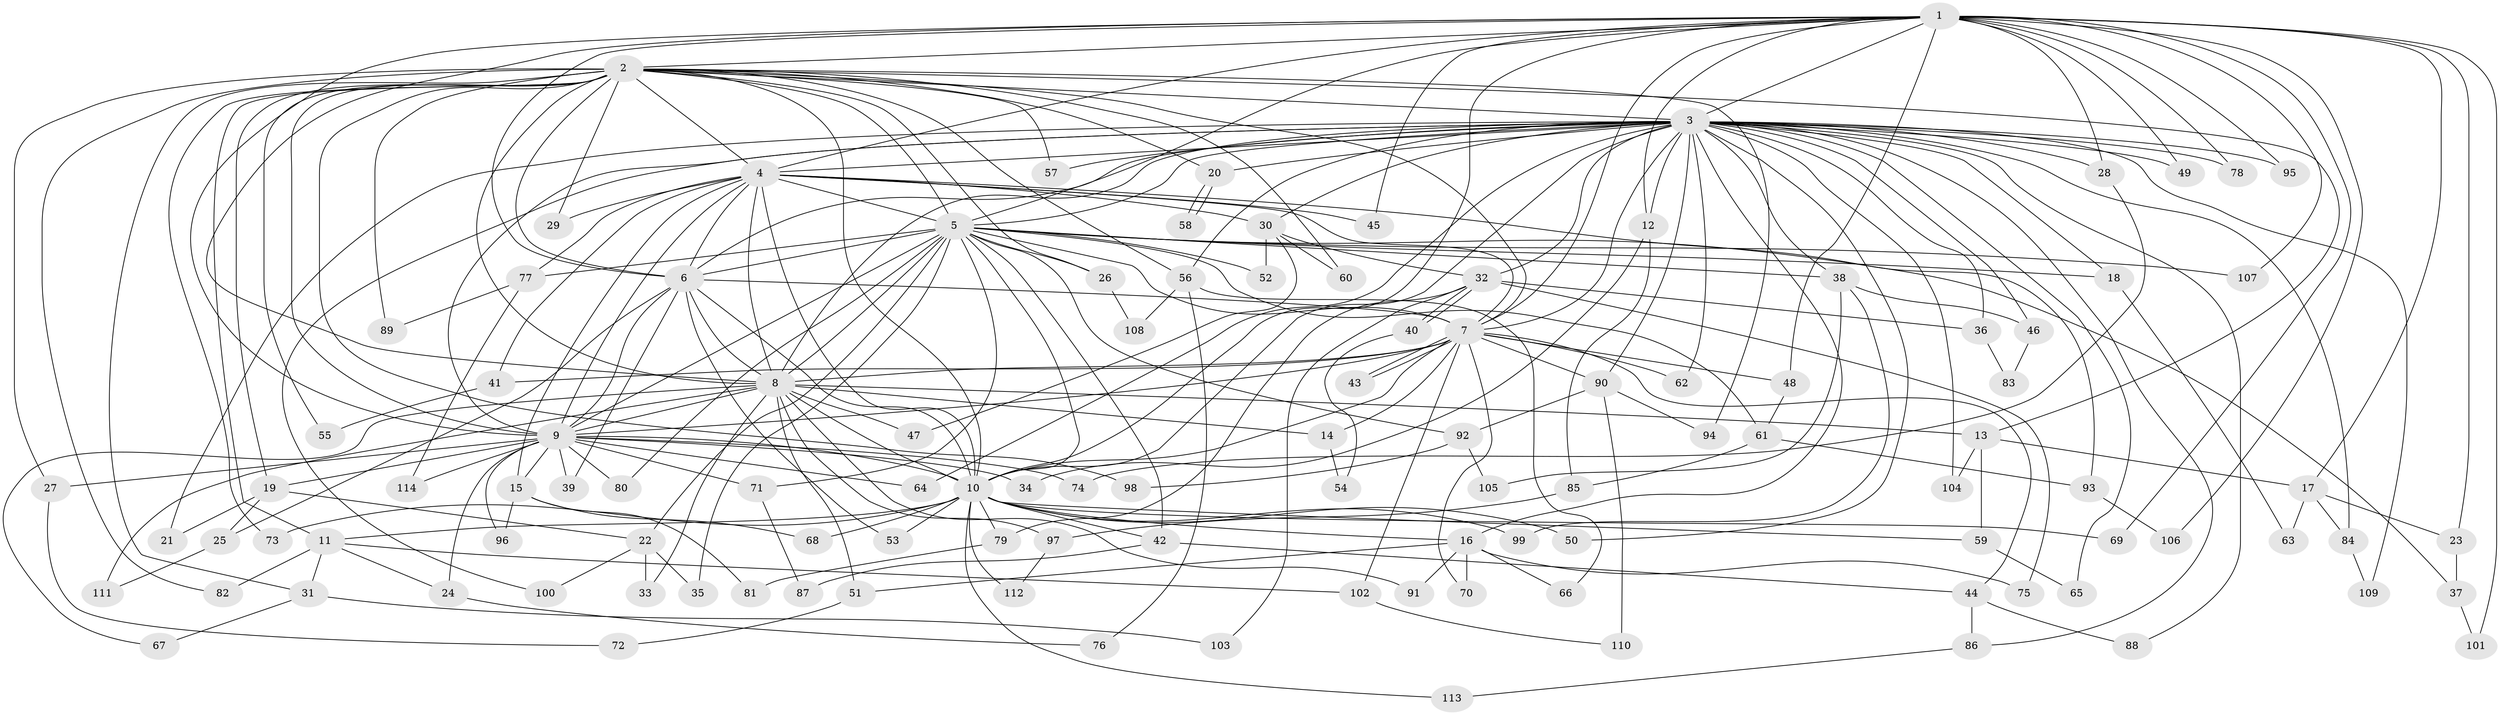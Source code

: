 // Generated by graph-tools (version 1.1) at 2025/14/03/09/25 04:14:14]
// undirected, 114 vertices, 253 edges
graph export_dot {
graph [start="1"]
  node [color=gray90,style=filled];
  1;
  2;
  3;
  4;
  5;
  6;
  7;
  8;
  9;
  10;
  11;
  12;
  13;
  14;
  15;
  16;
  17;
  18;
  19;
  20;
  21;
  22;
  23;
  24;
  25;
  26;
  27;
  28;
  29;
  30;
  31;
  32;
  33;
  34;
  35;
  36;
  37;
  38;
  39;
  40;
  41;
  42;
  43;
  44;
  45;
  46;
  47;
  48;
  49;
  50;
  51;
  52;
  53;
  54;
  55;
  56;
  57;
  58;
  59;
  60;
  61;
  62;
  63;
  64;
  65;
  66;
  67;
  68;
  69;
  70;
  71;
  72;
  73;
  74;
  75;
  76;
  77;
  78;
  79;
  80;
  81;
  82;
  83;
  84;
  85;
  86;
  87;
  88;
  89;
  90;
  91;
  92;
  93;
  94;
  95;
  96;
  97;
  98;
  99;
  100;
  101;
  102;
  103;
  104;
  105;
  106;
  107;
  108;
  109;
  110;
  111;
  112;
  113;
  114;
  1 -- 2;
  1 -- 3;
  1 -- 4;
  1 -- 5;
  1 -- 6;
  1 -- 7;
  1 -- 8;
  1 -- 9;
  1 -- 10;
  1 -- 12;
  1 -- 17;
  1 -- 23;
  1 -- 28;
  1 -- 45;
  1 -- 48;
  1 -- 49;
  1 -- 69;
  1 -- 78;
  1 -- 95;
  1 -- 101;
  1 -- 106;
  1 -- 107;
  2 -- 3;
  2 -- 4;
  2 -- 5;
  2 -- 6;
  2 -- 7;
  2 -- 8;
  2 -- 9;
  2 -- 10;
  2 -- 11;
  2 -- 13;
  2 -- 19;
  2 -- 20;
  2 -- 26;
  2 -- 27;
  2 -- 29;
  2 -- 31;
  2 -- 55;
  2 -- 56;
  2 -- 57;
  2 -- 60;
  2 -- 73;
  2 -- 82;
  2 -- 89;
  2 -- 94;
  2 -- 98;
  3 -- 4;
  3 -- 5;
  3 -- 6;
  3 -- 7;
  3 -- 8;
  3 -- 9;
  3 -- 10;
  3 -- 12;
  3 -- 16;
  3 -- 18;
  3 -- 20;
  3 -- 21;
  3 -- 28;
  3 -- 30;
  3 -- 32;
  3 -- 36;
  3 -- 38;
  3 -- 46;
  3 -- 49;
  3 -- 50;
  3 -- 56;
  3 -- 57;
  3 -- 62;
  3 -- 64;
  3 -- 65;
  3 -- 78;
  3 -- 84;
  3 -- 86;
  3 -- 88;
  3 -- 90;
  3 -- 95;
  3 -- 100;
  3 -- 104;
  3 -- 109;
  4 -- 5;
  4 -- 6;
  4 -- 7;
  4 -- 8;
  4 -- 9;
  4 -- 10;
  4 -- 15;
  4 -- 29;
  4 -- 30;
  4 -- 41;
  4 -- 45;
  4 -- 77;
  4 -- 93;
  5 -- 6;
  5 -- 7;
  5 -- 8;
  5 -- 9;
  5 -- 10;
  5 -- 18;
  5 -- 22;
  5 -- 26;
  5 -- 35;
  5 -- 37;
  5 -- 38;
  5 -- 42;
  5 -- 52;
  5 -- 61;
  5 -- 71;
  5 -- 77;
  5 -- 80;
  5 -- 92;
  5 -- 107;
  6 -- 7;
  6 -- 8;
  6 -- 9;
  6 -- 10;
  6 -- 25;
  6 -- 39;
  6 -- 53;
  7 -- 8;
  7 -- 9;
  7 -- 10;
  7 -- 14;
  7 -- 41;
  7 -- 43;
  7 -- 43;
  7 -- 44;
  7 -- 48;
  7 -- 62;
  7 -- 70;
  7 -- 90;
  7 -- 102;
  8 -- 9;
  8 -- 10;
  8 -- 13;
  8 -- 14;
  8 -- 33;
  8 -- 47;
  8 -- 51;
  8 -- 67;
  8 -- 91;
  8 -- 97;
  8 -- 111;
  9 -- 10;
  9 -- 15;
  9 -- 19;
  9 -- 24;
  9 -- 27;
  9 -- 34;
  9 -- 39;
  9 -- 64;
  9 -- 71;
  9 -- 74;
  9 -- 80;
  9 -- 96;
  9 -- 114;
  10 -- 11;
  10 -- 16;
  10 -- 42;
  10 -- 50;
  10 -- 53;
  10 -- 59;
  10 -- 68;
  10 -- 69;
  10 -- 73;
  10 -- 79;
  10 -- 99;
  10 -- 112;
  10 -- 113;
  11 -- 24;
  11 -- 31;
  11 -- 82;
  11 -- 102;
  12 -- 34;
  12 -- 85;
  13 -- 17;
  13 -- 59;
  13 -- 104;
  14 -- 54;
  15 -- 68;
  15 -- 81;
  15 -- 96;
  16 -- 51;
  16 -- 66;
  16 -- 70;
  16 -- 75;
  16 -- 91;
  17 -- 23;
  17 -- 63;
  17 -- 84;
  18 -- 63;
  19 -- 21;
  19 -- 22;
  19 -- 25;
  20 -- 58;
  20 -- 58;
  22 -- 33;
  22 -- 35;
  22 -- 100;
  23 -- 37;
  24 -- 76;
  25 -- 111;
  26 -- 108;
  27 -- 72;
  28 -- 74;
  30 -- 32;
  30 -- 47;
  30 -- 52;
  30 -- 60;
  31 -- 67;
  31 -- 103;
  32 -- 36;
  32 -- 40;
  32 -- 40;
  32 -- 75;
  32 -- 79;
  32 -- 103;
  36 -- 83;
  37 -- 101;
  38 -- 46;
  38 -- 99;
  38 -- 105;
  40 -- 54;
  41 -- 55;
  42 -- 44;
  42 -- 87;
  44 -- 86;
  44 -- 88;
  46 -- 83;
  48 -- 61;
  51 -- 72;
  56 -- 66;
  56 -- 76;
  56 -- 108;
  59 -- 65;
  61 -- 85;
  61 -- 93;
  71 -- 87;
  77 -- 89;
  77 -- 114;
  79 -- 81;
  84 -- 109;
  85 -- 97;
  86 -- 113;
  90 -- 92;
  90 -- 94;
  90 -- 110;
  92 -- 98;
  92 -- 105;
  93 -- 106;
  97 -- 112;
  102 -- 110;
}
